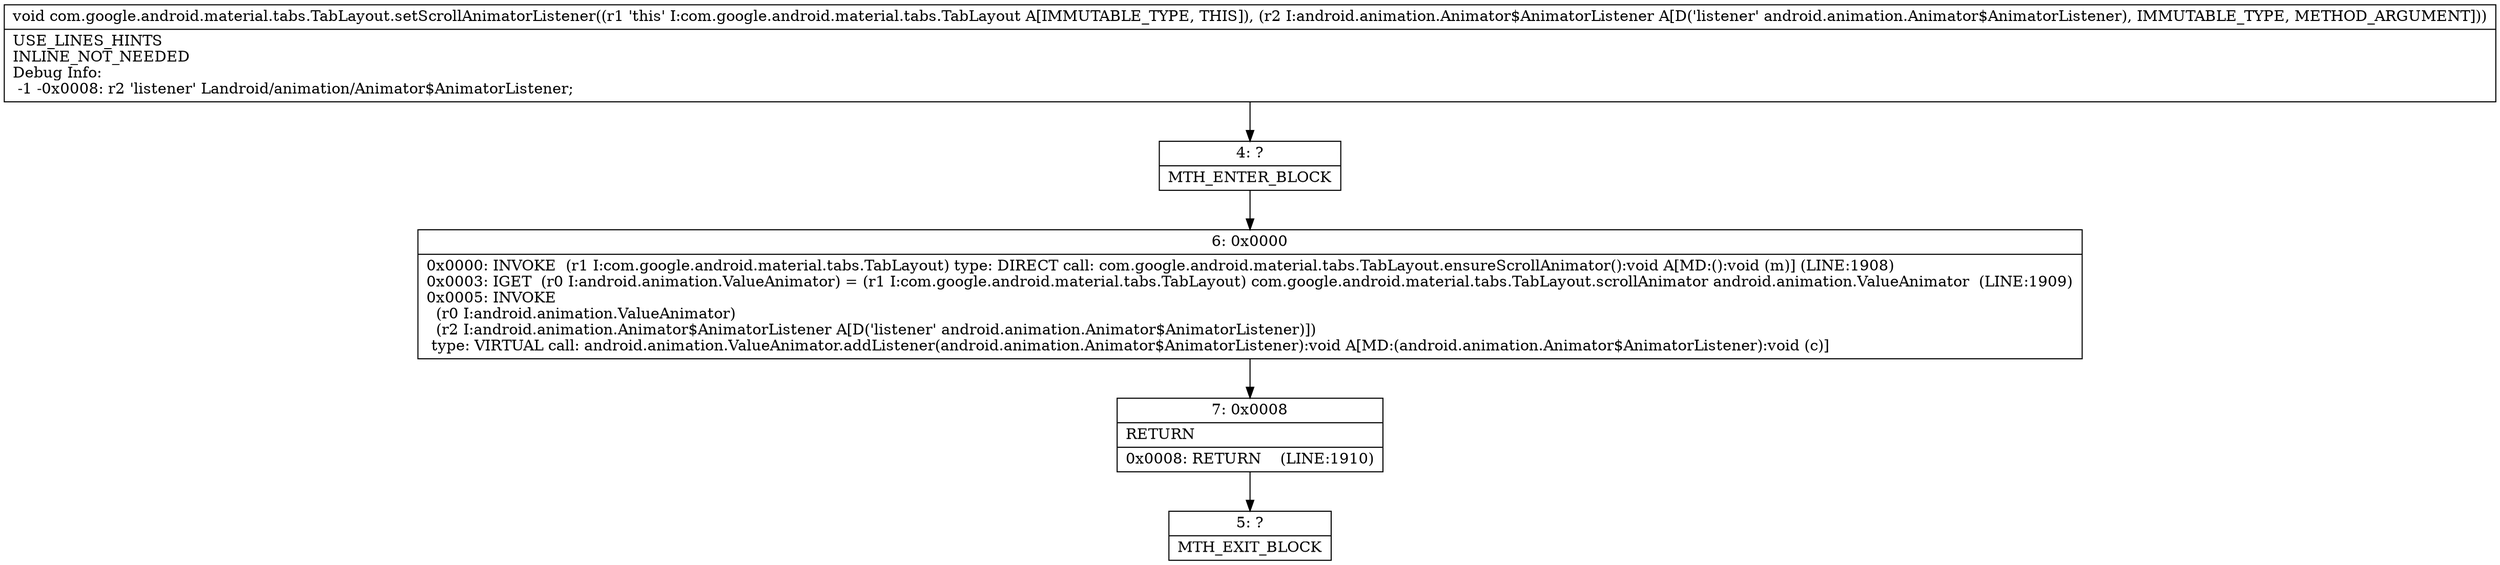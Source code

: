 digraph "CFG forcom.google.android.material.tabs.TabLayout.setScrollAnimatorListener(Landroid\/animation\/Animator$AnimatorListener;)V" {
Node_4 [shape=record,label="{4\:\ ?|MTH_ENTER_BLOCK\l}"];
Node_6 [shape=record,label="{6\:\ 0x0000|0x0000: INVOKE  (r1 I:com.google.android.material.tabs.TabLayout) type: DIRECT call: com.google.android.material.tabs.TabLayout.ensureScrollAnimator():void A[MD:():void (m)] (LINE:1908)\l0x0003: IGET  (r0 I:android.animation.ValueAnimator) = (r1 I:com.google.android.material.tabs.TabLayout) com.google.android.material.tabs.TabLayout.scrollAnimator android.animation.ValueAnimator  (LINE:1909)\l0x0005: INVOKE  \l  (r0 I:android.animation.ValueAnimator)\l  (r2 I:android.animation.Animator$AnimatorListener A[D('listener' android.animation.Animator$AnimatorListener)])\l type: VIRTUAL call: android.animation.ValueAnimator.addListener(android.animation.Animator$AnimatorListener):void A[MD:(android.animation.Animator$AnimatorListener):void (c)]\l}"];
Node_7 [shape=record,label="{7\:\ 0x0008|RETURN\l|0x0008: RETURN    (LINE:1910)\l}"];
Node_5 [shape=record,label="{5\:\ ?|MTH_EXIT_BLOCK\l}"];
MethodNode[shape=record,label="{void com.google.android.material.tabs.TabLayout.setScrollAnimatorListener((r1 'this' I:com.google.android.material.tabs.TabLayout A[IMMUTABLE_TYPE, THIS]), (r2 I:android.animation.Animator$AnimatorListener A[D('listener' android.animation.Animator$AnimatorListener), IMMUTABLE_TYPE, METHOD_ARGUMENT]))  | USE_LINES_HINTS\lINLINE_NOT_NEEDED\lDebug Info:\l  \-1 \-0x0008: r2 'listener' Landroid\/animation\/Animator$AnimatorListener;\l}"];
MethodNode -> Node_4;Node_4 -> Node_6;
Node_6 -> Node_7;
Node_7 -> Node_5;
}

